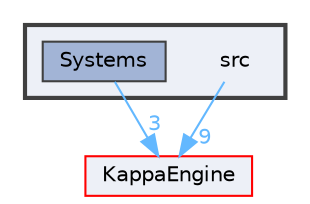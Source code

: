 digraph "src"
{
 // LATEX_PDF_SIZE
  bgcolor="transparent";
  edge [fontname=Helvetica,fontsize=10,labelfontname=Helvetica,labelfontsize=10];
  node [fontname=Helvetica,fontsize=10,shape=box,height=0.2,width=0.4];
  compound=true
  subgraph clusterdir_68267d1309a1af8e8297ef4c3efbcdba {
    graph [ bgcolor="#edf0f7", pencolor="grey25", label="", fontname=Helvetica,fontsize=10 style="filled,bold", URL="dir_68267d1309a1af8e8297ef4c3efbcdba.html",tooltip=""]
    dir_68267d1309a1af8e8297ef4c3efbcdba [shape=plaintext, label="src"];
  dir_900c20bb70493231141df6997ccd6b87 [label="Systems", fillcolor="#a2b4d6", color="grey25", style="filled", URL="dir_900c20bb70493231141df6997ccd6b87.html",tooltip=""];
  }
  dir_7a044aca65652e510981cdea032e9a30 [label="KappaEngine", fillcolor="#edf0f7", color="red", style="filled", URL="dir_7a044aca65652e510981cdea032e9a30.html",tooltip=""];
  dir_68267d1309a1af8e8297ef4c3efbcdba->dir_7a044aca65652e510981cdea032e9a30 [headlabel="9", labeldistance=1.5 headhref="dir_000012_000010.html" color="steelblue1" fontcolor="steelblue1"];
  dir_900c20bb70493231141df6997ccd6b87->dir_7a044aca65652e510981cdea032e9a30 [headlabel="3", labeldistance=1.5 headhref="dir_000014_000010.html" color="steelblue1" fontcolor="steelblue1"];
}
